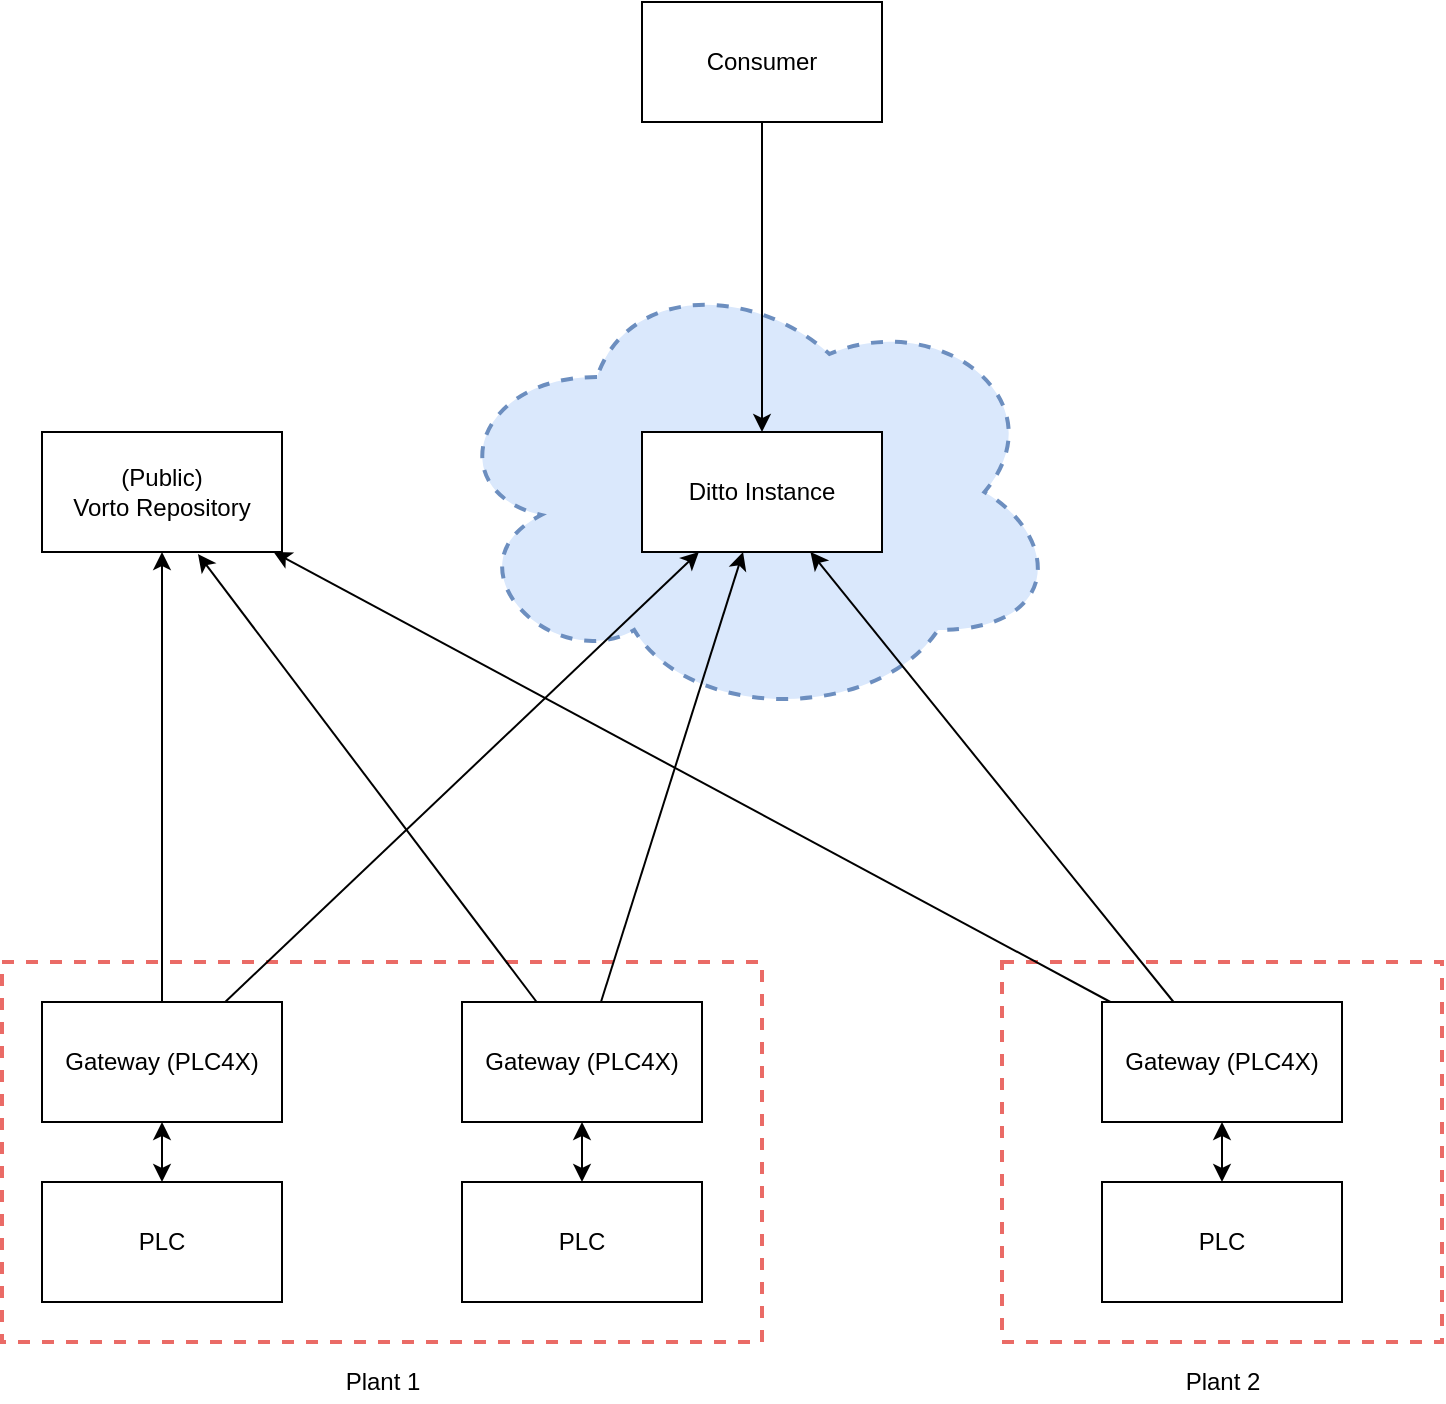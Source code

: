 <mxfile version="13.0.3" type="device"><diagram id="JaBwiXqV_j7ems77eL_U" name="Page-1"><mxGraphModel dx="1106" dy="2172" grid="1" gridSize="10" guides="1" tooltips="1" connect="1" arrows="1" fold="1" page="1" pageScale="1" pageWidth="827" pageHeight="1169" math="0" shadow="0"><root><mxCell id="0"/><mxCell id="1" parent="0"/><mxCell id="xJwDuLKyp8MlJfOXdSTm-21" value="" style="ellipse;shape=cloud;whiteSpace=wrap;html=1;dashed=1;strokeColor=#6c8ebf;strokeWidth=2;fillColor=#dae8fc;" vertex="1" parent="1"><mxGeometry x="270" y="-50" width="310" height="230" as="geometry"/></mxCell><mxCell id="xJwDuLKyp8MlJfOXdSTm-17" value="" style="rounded=0;whiteSpace=wrap;html=1;dashed=1;strokeColor=#EA6B66;strokeWidth=2;" vertex="1" parent="1"><mxGeometry x="550" y="300" width="220" height="190" as="geometry"/></mxCell><mxCell id="xJwDuLKyp8MlJfOXdSTm-16" value="" style="rounded=0;whiteSpace=wrap;html=1;dashed=1;strokeColor=#EA6B66;strokeWidth=2;" vertex="1" parent="1"><mxGeometry x="50" y="300" width="380" height="190" as="geometry"/></mxCell><mxCell id="xJwDuLKyp8MlJfOXdSTm-18" style="edgeStyle=none;rounded=0;orthogonalLoop=1;jettySize=auto;html=1;startArrow=classic;startFill=1;" edge="1" parent="1" source="xJwDuLKyp8MlJfOXdSTm-1" target="xJwDuLKyp8MlJfOXdSTm-4"><mxGeometry relative="1" as="geometry"/></mxCell><mxCell id="xJwDuLKyp8MlJfOXdSTm-1" value="PLC" style="rounded=0;whiteSpace=wrap;html=1;" vertex="1" parent="1"><mxGeometry x="70" y="410" width="120" height="60" as="geometry"/></mxCell><mxCell id="xJwDuLKyp8MlJfOXdSTm-19" style="edgeStyle=none;rounded=0;orthogonalLoop=1;jettySize=auto;html=1;startArrow=classic;startFill=1;" edge="1" parent="1" source="xJwDuLKyp8MlJfOXdSTm-2" target="xJwDuLKyp8MlJfOXdSTm-5"><mxGeometry relative="1" as="geometry"/></mxCell><mxCell id="xJwDuLKyp8MlJfOXdSTm-2" value="PLC" style="rounded=0;whiteSpace=wrap;html=1;" vertex="1" parent="1"><mxGeometry x="280" y="410" width="120" height="60" as="geometry"/></mxCell><mxCell id="xJwDuLKyp8MlJfOXdSTm-20" style="edgeStyle=none;rounded=0;orthogonalLoop=1;jettySize=auto;html=1;startArrow=classic;startFill=1;" edge="1" parent="1" source="xJwDuLKyp8MlJfOXdSTm-3" target="xJwDuLKyp8MlJfOXdSTm-6"><mxGeometry relative="1" as="geometry"/></mxCell><mxCell id="xJwDuLKyp8MlJfOXdSTm-3" value="PLC" style="rounded=0;whiteSpace=wrap;html=1;" vertex="1" parent="1"><mxGeometry x="600" y="410" width="120" height="60" as="geometry"/></mxCell><mxCell id="xJwDuLKyp8MlJfOXdSTm-10" style="rounded=0;orthogonalLoop=1;jettySize=auto;html=1;" edge="1" parent="1" source="xJwDuLKyp8MlJfOXdSTm-4" target="xJwDuLKyp8MlJfOXdSTm-7"><mxGeometry relative="1" as="geometry"/></mxCell><mxCell id="xJwDuLKyp8MlJfOXdSTm-11" style="rounded=0;orthogonalLoop=1;jettySize=auto;html=1;" edge="1" parent="1" source="xJwDuLKyp8MlJfOXdSTm-4" target="xJwDuLKyp8MlJfOXdSTm-8"><mxGeometry relative="1" as="geometry"/></mxCell><mxCell id="xJwDuLKyp8MlJfOXdSTm-4" value="Gateway (PLC4X)" style="rounded=0;whiteSpace=wrap;html=1;" vertex="1" parent="1"><mxGeometry x="70" y="320" width="120" height="60" as="geometry"/></mxCell><mxCell id="xJwDuLKyp8MlJfOXdSTm-12" style="edgeStyle=none;rounded=0;orthogonalLoop=1;jettySize=auto;html=1;entryX=0.65;entryY=1.017;entryDx=0;entryDy=0;entryPerimeter=0;" edge="1" parent="1" source="xJwDuLKyp8MlJfOXdSTm-5" target="xJwDuLKyp8MlJfOXdSTm-7"><mxGeometry relative="1" as="geometry"/></mxCell><mxCell id="xJwDuLKyp8MlJfOXdSTm-13" style="edgeStyle=none;rounded=0;orthogonalLoop=1;jettySize=auto;html=1;" edge="1" parent="1" source="xJwDuLKyp8MlJfOXdSTm-5" target="xJwDuLKyp8MlJfOXdSTm-8"><mxGeometry relative="1" as="geometry"/></mxCell><mxCell id="xJwDuLKyp8MlJfOXdSTm-5" value="Gateway (PLC4X)" style="rounded=0;whiteSpace=wrap;html=1;" vertex="1" parent="1"><mxGeometry x="280" y="320" width="120" height="60" as="geometry"/></mxCell><mxCell id="xJwDuLKyp8MlJfOXdSTm-14" style="edgeStyle=none;rounded=0;orthogonalLoop=1;jettySize=auto;html=1;" edge="1" parent="1" source="xJwDuLKyp8MlJfOXdSTm-6" target="xJwDuLKyp8MlJfOXdSTm-8"><mxGeometry relative="1" as="geometry"/></mxCell><mxCell id="xJwDuLKyp8MlJfOXdSTm-15" style="edgeStyle=none;rounded=0;orthogonalLoop=1;jettySize=auto;html=1;" edge="1" parent="1" source="xJwDuLKyp8MlJfOXdSTm-6" target="xJwDuLKyp8MlJfOXdSTm-7"><mxGeometry relative="1" as="geometry"/></mxCell><mxCell id="xJwDuLKyp8MlJfOXdSTm-6" value="Gateway (PLC4X)" style="rounded=0;whiteSpace=wrap;html=1;" vertex="1" parent="1"><mxGeometry x="600" y="320" width="120" height="60" as="geometry"/></mxCell><mxCell id="xJwDuLKyp8MlJfOXdSTm-7" value="(Public) &lt;br&gt;Vorto Repository" style="rounded=0;whiteSpace=wrap;html=1;" vertex="1" parent="1"><mxGeometry x="70" y="35" width="120" height="60" as="geometry"/></mxCell><mxCell id="xJwDuLKyp8MlJfOXdSTm-8" value="Ditto Instance" style="rounded=0;whiteSpace=wrap;html=1;" vertex="1" parent="1"><mxGeometry x="370" y="35" width="120" height="60" as="geometry"/></mxCell><mxCell id="xJwDuLKyp8MlJfOXdSTm-23" style="edgeStyle=none;rounded=0;orthogonalLoop=1;jettySize=auto;html=1;startArrow=none;startFill=0;" edge="1" parent="1" source="xJwDuLKyp8MlJfOXdSTm-22" target="xJwDuLKyp8MlJfOXdSTm-8"><mxGeometry relative="1" as="geometry"/></mxCell><mxCell id="xJwDuLKyp8MlJfOXdSTm-22" value="Consumer" style="rounded=0;whiteSpace=wrap;html=1;strokeWidth=1;" vertex="1" parent="1"><mxGeometry x="370" y="-180" width="120" height="60" as="geometry"/></mxCell><mxCell id="xJwDuLKyp8MlJfOXdSTm-24" value="Plant 1" style="text;html=1;align=center;verticalAlign=middle;resizable=0;points=[];autosize=1;" vertex="1" parent="1"><mxGeometry x="215" y="500" width="50" height="20" as="geometry"/></mxCell><mxCell id="xJwDuLKyp8MlJfOXdSTm-25" value="Plant 2" style="text;html=1;align=center;verticalAlign=middle;resizable=0;points=[];autosize=1;" vertex="1" parent="1"><mxGeometry x="635" y="500" width="50" height="20" as="geometry"/></mxCell></root></mxGraphModel></diagram></mxfile>